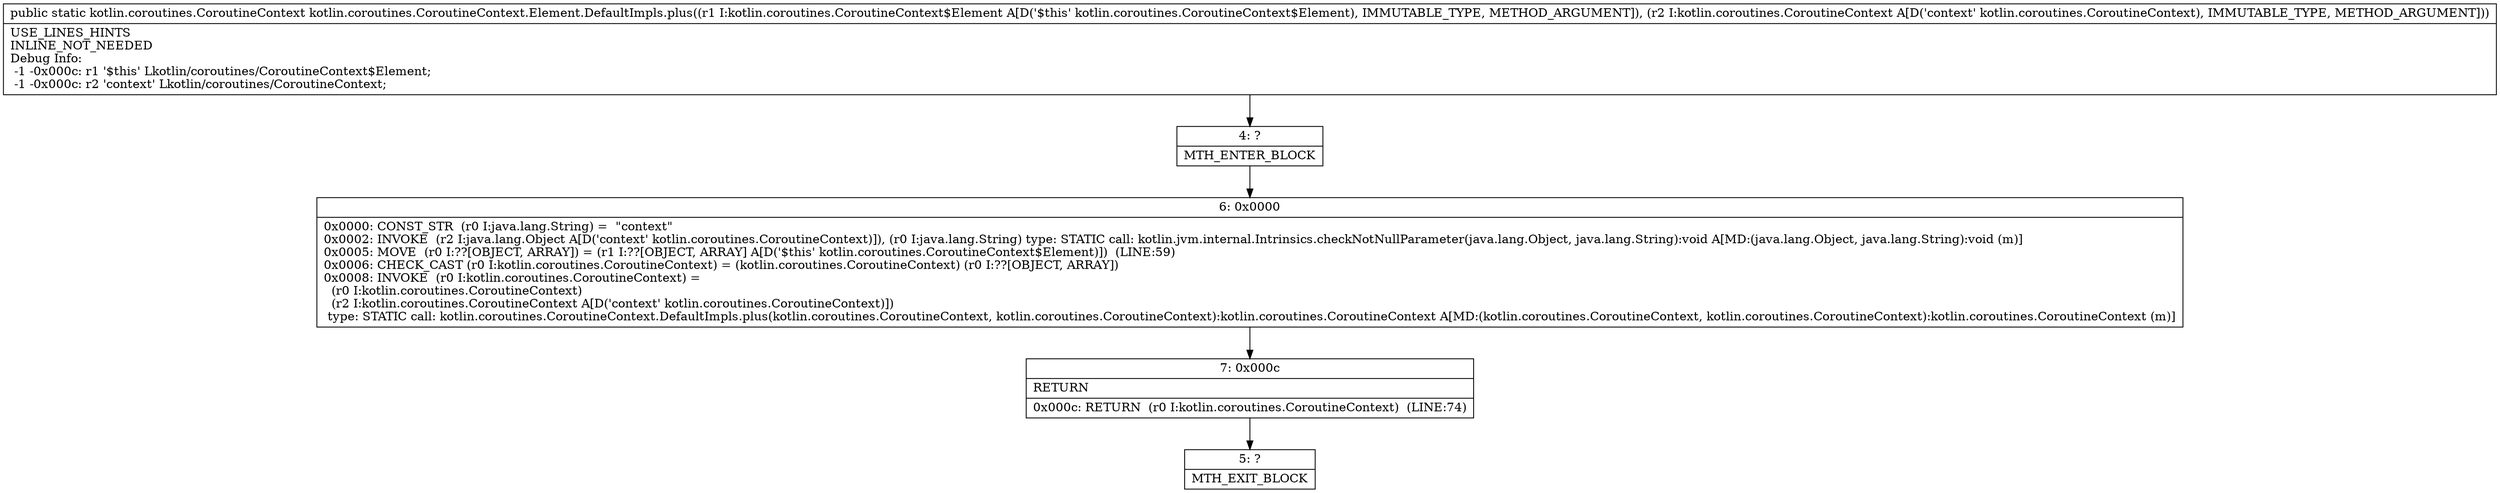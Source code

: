 digraph "CFG forkotlin.coroutines.CoroutineContext.Element.DefaultImpls.plus(Lkotlin\/coroutines\/CoroutineContext$Element;Lkotlin\/coroutines\/CoroutineContext;)Lkotlin\/coroutines\/CoroutineContext;" {
Node_4 [shape=record,label="{4\:\ ?|MTH_ENTER_BLOCK\l}"];
Node_6 [shape=record,label="{6\:\ 0x0000|0x0000: CONST_STR  (r0 I:java.lang.String) =  \"context\" \l0x0002: INVOKE  (r2 I:java.lang.Object A[D('context' kotlin.coroutines.CoroutineContext)]), (r0 I:java.lang.String) type: STATIC call: kotlin.jvm.internal.Intrinsics.checkNotNullParameter(java.lang.Object, java.lang.String):void A[MD:(java.lang.Object, java.lang.String):void (m)]\l0x0005: MOVE  (r0 I:??[OBJECT, ARRAY]) = (r1 I:??[OBJECT, ARRAY] A[D('$this' kotlin.coroutines.CoroutineContext$Element)])  (LINE:59)\l0x0006: CHECK_CAST (r0 I:kotlin.coroutines.CoroutineContext) = (kotlin.coroutines.CoroutineContext) (r0 I:??[OBJECT, ARRAY]) \l0x0008: INVOKE  (r0 I:kotlin.coroutines.CoroutineContext) = \l  (r0 I:kotlin.coroutines.CoroutineContext)\l  (r2 I:kotlin.coroutines.CoroutineContext A[D('context' kotlin.coroutines.CoroutineContext)])\l type: STATIC call: kotlin.coroutines.CoroutineContext.DefaultImpls.plus(kotlin.coroutines.CoroutineContext, kotlin.coroutines.CoroutineContext):kotlin.coroutines.CoroutineContext A[MD:(kotlin.coroutines.CoroutineContext, kotlin.coroutines.CoroutineContext):kotlin.coroutines.CoroutineContext (m)]\l}"];
Node_7 [shape=record,label="{7\:\ 0x000c|RETURN\l|0x000c: RETURN  (r0 I:kotlin.coroutines.CoroutineContext)  (LINE:74)\l}"];
Node_5 [shape=record,label="{5\:\ ?|MTH_EXIT_BLOCK\l}"];
MethodNode[shape=record,label="{public static kotlin.coroutines.CoroutineContext kotlin.coroutines.CoroutineContext.Element.DefaultImpls.plus((r1 I:kotlin.coroutines.CoroutineContext$Element A[D('$this' kotlin.coroutines.CoroutineContext$Element), IMMUTABLE_TYPE, METHOD_ARGUMENT]), (r2 I:kotlin.coroutines.CoroutineContext A[D('context' kotlin.coroutines.CoroutineContext), IMMUTABLE_TYPE, METHOD_ARGUMENT]))  | USE_LINES_HINTS\lINLINE_NOT_NEEDED\lDebug Info:\l  \-1 \-0x000c: r1 '$this' Lkotlin\/coroutines\/CoroutineContext$Element;\l  \-1 \-0x000c: r2 'context' Lkotlin\/coroutines\/CoroutineContext;\l}"];
MethodNode -> Node_4;Node_4 -> Node_6;
Node_6 -> Node_7;
Node_7 -> Node_5;
}

